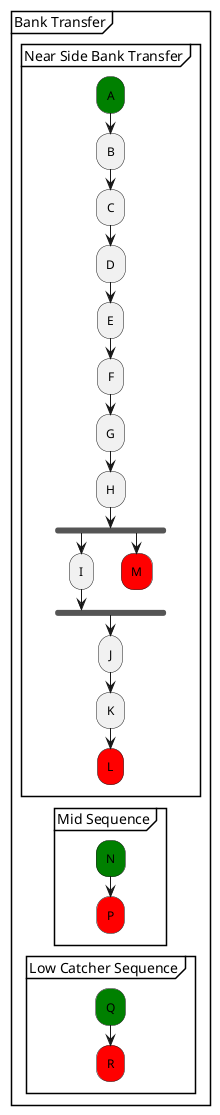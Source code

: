 /'

Tutorial - Bank Transfer Example
  
'/

@startuml 
partition "Bank Transfer" {
group "Near Side Bank Transfer"
      #green:A;
      :B;
      :C;
      :D;
      :E;
      :F;
      :G;
      :H;
  fork
      :I;      
  fork again
      #red:M;
      detach
  end fork
      :J;
      :K;
      #red:L;
      detach   
end group
group "Mid Sequence"
      #green:N;
      #red:P;
      detach
end group
group "Low Catcher Sequence"
      #green:Q;
      #red:R;
end group
}      
@enduml
